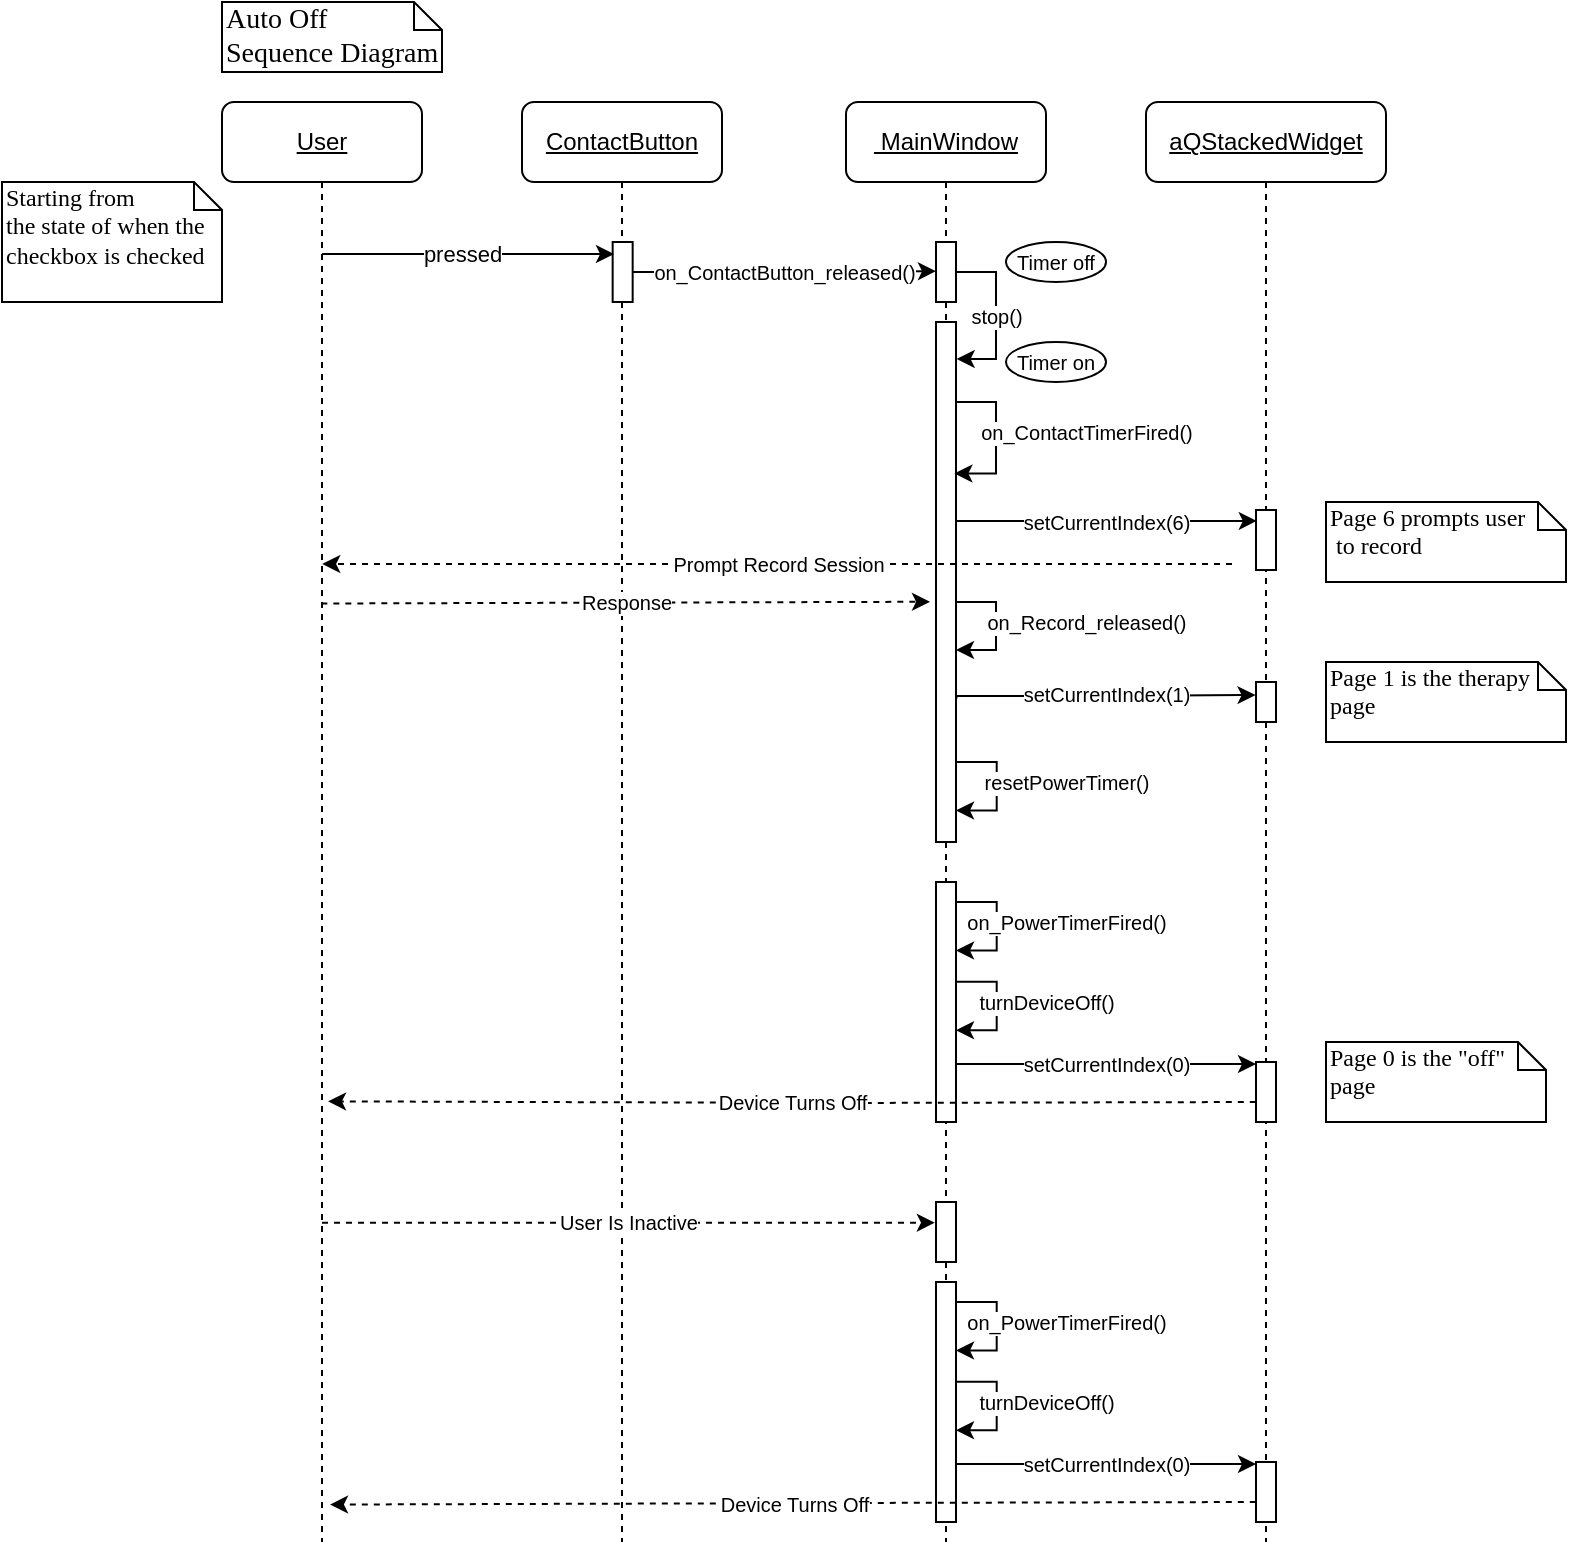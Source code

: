 <mxfile version="15.9.4" type="device"><diagram id="Scy_tJtB7N8xiHCwlLkG" name="Page-1"><mxGraphModel dx="1422" dy="702" grid="1" gridSize="10" guides="1" tooltips="1" connect="1" arrows="1" fold="1" page="1" pageScale="1" pageWidth="850" pageHeight="1100" math="0" shadow="0"><root><mxCell id="0"/><mxCell id="1" parent="0"/><mxCell id="IdRi-EkKLNIlzUSz1pVr-2" value="&lt;u&gt;&lt;font face=&quot;Helvetica&quot;&gt;&amp;nbsp;MainWindow&lt;/font&gt;&lt;/u&gt;" style="shape=umlLifeline;perimeter=lifelinePerimeter;whiteSpace=wrap;html=1;container=1;collapsible=0;recursiveResize=0;outlineConnect=0;rounded=1;shadow=0;comic=0;labelBackgroundColor=none;strokeWidth=1;fontFamily=Verdana;fontSize=12;align=center;" parent="1" vertex="1"><mxGeometry x="432" y="80" width="100" height="720" as="geometry"/></mxCell><mxCell id="IdRi-EkKLNIlzUSz1pVr-25" value="stop()" style="edgeStyle=orthogonalEdgeStyle;rounded=0;orthogonalLoop=1;jettySize=auto;html=1;entryX=1.033;entryY=0.071;entryDx=0;entryDy=0;entryPerimeter=0;fontSize=10;" parent="IdRi-EkKLNIlzUSz1pVr-2" source="IdRi-EkKLNIlzUSz1pVr-22" target="IdRi-EkKLNIlzUSz1pVr-23" edge="1"><mxGeometry relative="1" as="geometry"><Array as="points"><mxPoint x="75" y="85"/><mxPoint x="75" y="129"/></Array></mxGeometry></mxCell><mxCell id="IdRi-EkKLNIlzUSz1pVr-22" value="" style="html=1;points=[];perimeter=orthogonalPerimeter;rounded=0;shadow=0;comic=0;labelBackgroundColor=none;strokeWidth=1;fontFamily=Verdana;fontSize=12;align=center;fillColor=#FFFFFF;" parent="IdRi-EkKLNIlzUSz1pVr-2" vertex="1"><mxGeometry x="45" y="70" width="10" height="30" as="geometry"/></mxCell><mxCell id="IdRi-EkKLNIlzUSz1pVr-23" value="" style="html=1;points=[];perimeter=orthogonalPerimeter;rounded=0;shadow=0;comic=0;labelBackgroundColor=none;strokeWidth=1;fontFamily=Verdana;fontSize=12;align=center;fillColor=#FFFFFF;" parent="IdRi-EkKLNIlzUSz1pVr-2" vertex="1"><mxGeometry x="45" y="110" width="10" height="260" as="geometry"/></mxCell><mxCell id="IdRi-EkKLNIlzUSz1pVr-30" value="on_ContactTimerFired()" style="edgeStyle=orthogonalEdgeStyle;rounded=0;orthogonalLoop=1;jettySize=auto;html=1;entryX=0.92;entryY=0.504;entryDx=0;entryDy=0;entryPerimeter=0;fontSize=10;" parent="IdRi-EkKLNIlzUSz1pVr-2" edge="1"><mxGeometry x="-0.094" y="45" relative="1" as="geometry"><mxPoint x="55" y="150" as="sourcePoint"/><mxPoint x="54.2" y="185.76" as="targetPoint"/><Array as="points"><mxPoint x="75" y="150"/><mxPoint x="75" y="186"/></Array><mxPoint as="offset"/></mxGeometry></mxCell><mxCell id="IdRi-EkKLNIlzUSz1pVr-35" value="on_Record_released()" style="edgeStyle=orthogonalEdgeStyle;rounded=0;orthogonalLoop=1;jettySize=auto;html=1;fontSize=10;" parent="IdRi-EkKLNIlzUSz1pVr-2" source="IdRi-EkKLNIlzUSz1pVr-23" edge="1"><mxGeometry x="-0.062" y="45" relative="1" as="geometry"><mxPoint x="55" y="274" as="targetPoint"/><Array as="points"><mxPoint x="75" y="250"/><mxPoint x="75" y="274"/></Array><mxPoint as="offset"/></mxGeometry></mxCell><mxCell id="IdRi-EkKLNIlzUSz1pVr-39" value="resetPowerTimer()" style="edgeStyle=orthogonalEdgeStyle;rounded=0;orthogonalLoop=1;jettySize=auto;html=1;entryX=0.967;entryY=0.657;entryDx=0;entryDy=0;entryPerimeter=0;fontSize=10;" parent="IdRi-EkKLNIlzUSz1pVr-2" edge="1"><mxGeometry x="-0.072" y="35" relative="1" as="geometry"><mxPoint x="55.33" y="330" as="sourcePoint"/><mxPoint x="55.0" y="354.25" as="targetPoint"/><Array as="points"><mxPoint x="75.33" y="330"/><mxPoint x="75.33" y="354"/></Array><mxPoint as="offset"/></mxGeometry></mxCell><mxCell id="IdRi-EkKLNIlzUSz1pVr-40" value="" style="html=1;points=[];perimeter=orthogonalPerimeter;rounded=0;shadow=0;comic=0;labelBackgroundColor=none;strokeWidth=1;fontFamily=Verdana;fontSize=12;align=center;fillColor=#FFFFFF;" parent="IdRi-EkKLNIlzUSz1pVr-2" vertex="1"><mxGeometry x="45" y="390" width="10" height="120" as="geometry"/></mxCell><mxCell id="IdRi-EkKLNIlzUSz1pVr-41" value="on_PowerTimerFired()" style="edgeStyle=orthogonalEdgeStyle;rounded=0;orthogonalLoop=1;jettySize=auto;html=1;entryX=0.967;entryY=0.657;entryDx=0;entryDy=0;entryPerimeter=0;fontSize=10;" parent="IdRi-EkKLNIlzUSz1pVr-2" edge="1"><mxGeometry x="-0.072" y="35" relative="1" as="geometry"><mxPoint x="55.33" y="400" as="sourcePoint"/><mxPoint x="55.0" y="424.25" as="targetPoint"/><Array as="points"><mxPoint x="75.33" y="400"/><mxPoint x="75.33" y="424"/></Array><mxPoint as="offset"/></mxGeometry></mxCell><mxCell id="IdRi-EkKLNIlzUSz1pVr-42" value="turnDeviceOff()" style="edgeStyle=orthogonalEdgeStyle;rounded=0;orthogonalLoop=1;jettySize=auto;html=1;entryX=0.967;entryY=0.657;entryDx=0;entryDy=0;entryPerimeter=0;fontSize=10;" parent="IdRi-EkKLNIlzUSz1pVr-2" edge="1"><mxGeometry x="-0.067" y="25" relative="1" as="geometry"><mxPoint x="55.33" y="439.85" as="sourcePoint"/><mxPoint x="55.0" y="464.1" as="targetPoint"/><Array as="points"><mxPoint x="75.33" y="439.85"/><mxPoint x="75.33" y="463.85"/></Array><mxPoint as="offset"/></mxGeometry></mxCell><mxCell id="IdRi-EkKLNIlzUSz1pVr-45" value="Device Turns Off" style="edgeStyle=orthogonalEdgeStyle;rounded=0;orthogonalLoop=1;jettySize=auto;html=1;fontSize=10;dashed=1;entryX=0.53;entryY=0.694;entryDx=0;entryDy=0;entryPerimeter=0;" parent="IdRi-EkKLNIlzUSz1pVr-2" target="IdRi-EkKLNIlzUSz1pVr-4" edge="1"><mxGeometry relative="1" as="geometry"><mxPoint x="204.9" y="500" as="sourcePoint"/><mxPoint x="-252" y="500" as="targetPoint"/></mxGeometry></mxCell><mxCell id="IdRi-EkKLNIlzUSz1pVr-53" value="" style="html=1;points=[];perimeter=orthogonalPerimeter;rounded=0;shadow=0;comic=0;labelBackgroundColor=none;strokeWidth=1;fontFamily=Verdana;fontSize=12;align=center;fillColor=#FFFFFF;" parent="IdRi-EkKLNIlzUSz1pVr-2" vertex="1"><mxGeometry x="45" y="590" width="10" height="120" as="geometry"/></mxCell><mxCell id="IdRi-EkKLNIlzUSz1pVr-54" value="on_PowerTimerFired()" style="edgeStyle=orthogonalEdgeStyle;rounded=0;orthogonalLoop=1;jettySize=auto;html=1;entryX=0.967;entryY=0.657;entryDx=0;entryDy=0;entryPerimeter=0;fontSize=10;" parent="IdRi-EkKLNIlzUSz1pVr-2" edge="1"><mxGeometry x="-0.072" y="35" relative="1" as="geometry"><mxPoint x="55.33" y="600" as="sourcePoint"/><mxPoint x="55" y="624.25" as="targetPoint"/><Array as="points"><mxPoint x="75.33" y="600"/><mxPoint x="75.33" y="624"/></Array><mxPoint as="offset"/></mxGeometry></mxCell><mxCell id="IdRi-EkKLNIlzUSz1pVr-55" value="turnDeviceOff()" style="edgeStyle=orthogonalEdgeStyle;rounded=0;orthogonalLoop=1;jettySize=auto;html=1;entryX=0.967;entryY=0.657;entryDx=0;entryDy=0;entryPerimeter=0;fontSize=10;" parent="IdRi-EkKLNIlzUSz1pVr-2" edge="1"><mxGeometry x="-0.067" y="25" relative="1" as="geometry"><mxPoint x="55.33" y="639.85" as="sourcePoint"/><mxPoint x="55" y="664.1" as="targetPoint"/><Array as="points"><mxPoint x="75.33" y="639.85"/><mxPoint x="75.33" y="663.85"/></Array><mxPoint as="offset"/></mxGeometry></mxCell><mxCell id="IdRi-EkKLNIlzUSz1pVr-56" value="Device Turns Off" style="edgeStyle=orthogonalEdgeStyle;rounded=0;orthogonalLoop=1;jettySize=auto;html=1;fontSize=10;dashed=1;entryX=0.54;entryY=0.974;entryDx=0;entryDy=0;entryPerimeter=0;" parent="IdRi-EkKLNIlzUSz1pVr-2" target="IdRi-EkKLNIlzUSz1pVr-4" edge="1"><mxGeometry relative="1" as="geometry"><mxPoint x="204.9" y="700" as="sourcePoint"/><mxPoint x="-250" y="700" as="targetPoint"/></mxGeometry></mxCell><mxCell id="IdRi-EkKLNIlzUSz1pVr-58" value="setCurrentIndex(0)" style="edgeStyle=orthogonalEdgeStyle;rounded=0;orthogonalLoop=1;jettySize=auto;html=1;entryX=0.04;entryY=0.116;entryDx=0;entryDy=0;entryPerimeter=0;fontSize=10;" parent="IdRi-EkKLNIlzUSz1pVr-2" edge="1"><mxGeometry relative="1" as="geometry"><mxPoint x="54.6" y="681.02" as="sourcePoint"/><mxPoint x="205" y="681" as="targetPoint"/><Array as="points"><mxPoint x="129.6" y="680.52"/></Array></mxGeometry></mxCell><mxCell id="IdRi-EkKLNIlzUSz1pVr-59" value="" style="html=1;points=[];perimeter=orthogonalPerimeter;rounded=0;shadow=0;comic=0;labelBackgroundColor=none;strokeWidth=1;fontFamily=Verdana;fontSize=12;align=center;fillColor=#FFFFFF;" parent="IdRi-EkKLNIlzUSz1pVr-2" vertex="1"><mxGeometry x="45" y="550" width="10" height="30" as="geometry"/></mxCell><mxCell id="IdRi-EkKLNIlzUSz1pVr-3" value="&lt;u&gt;&lt;font face=&quot;Helvetica&quot;&gt;aQStackedWidget&lt;/font&gt;&lt;/u&gt;" style="shape=umlLifeline;perimeter=lifelinePerimeter;whiteSpace=wrap;html=1;container=1;collapsible=0;recursiveResize=0;outlineConnect=0;rounded=1;shadow=0;comic=0;labelBackgroundColor=none;strokeWidth=1;fontFamily=Verdana;fontSize=12;align=center;" parent="1" vertex="1"><mxGeometry x="582" y="80" width="120" height="720" as="geometry"/></mxCell><mxCell id="IdRi-EkKLNIlzUSz1pVr-29" value="" style="html=1;points=[];perimeter=orthogonalPerimeter;rounded=0;shadow=0;comic=0;labelBackgroundColor=none;strokeWidth=1;fontFamily=Verdana;fontSize=12;align=center;fillColor=#FFFFFF;" parent="IdRi-EkKLNIlzUSz1pVr-3" vertex="1"><mxGeometry x="55" y="204" width="10" height="30" as="geometry"/></mxCell><mxCell id="IdRi-EkKLNIlzUSz1pVr-43" value="" style="html=1;points=[];perimeter=orthogonalPerimeter;rounded=0;shadow=0;comic=0;labelBackgroundColor=none;strokeWidth=1;fontFamily=Verdana;fontSize=12;align=center;fillColor=#FFFFFF;" parent="IdRi-EkKLNIlzUSz1pVr-3" vertex="1"><mxGeometry x="55" y="480" width="10" height="30" as="geometry"/></mxCell><mxCell id="IdRi-EkKLNIlzUSz1pVr-44" value="setCurrentIndex(0)" style="edgeStyle=orthogonalEdgeStyle;rounded=0;orthogonalLoop=1;jettySize=auto;html=1;entryX=0.04;entryY=0.116;entryDx=0;entryDy=0;entryPerimeter=0;fontSize=10;" parent="IdRi-EkKLNIlzUSz1pVr-3" edge="1"><mxGeometry relative="1" as="geometry"><mxPoint x="-95.4" y="481.02" as="sourcePoint"/><mxPoint x="55.0" y="481" as="targetPoint"/><Array as="points"><mxPoint x="-20.4" y="480.52"/></Array></mxGeometry></mxCell><mxCell id="IdRi-EkKLNIlzUSz1pVr-57" value="" style="html=1;points=[];perimeter=orthogonalPerimeter;rounded=0;shadow=0;comic=0;labelBackgroundColor=none;strokeWidth=1;fontFamily=Verdana;fontSize=12;align=center;fillColor=#FFFFFF;" parent="IdRi-EkKLNIlzUSz1pVr-3" vertex="1"><mxGeometry x="55" y="680" width="10" height="30" as="geometry"/></mxCell><mxCell id="IdRi-EkKLNIlzUSz1pVr-62" value="" style="html=1;points=[];perimeter=orthogonalPerimeter;rounded=0;shadow=0;comic=0;labelBackgroundColor=none;strokeWidth=1;fontFamily=Verdana;fontSize=12;align=center;fillColor=#FFFFFF;" parent="IdRi-EkKLNIlzUSz1pVr-3" vertex="1"><mxGeometry x="55" y="290" width="10" height="20" as="geometry"/></mxCell><mxCell id="IdRi-EkKLNIlzUSz1pVr-4" value="&lt;u&gt;&lt;font face=&quot;Helvetica&quot;&gt;User&lt;/font&gt;&lt;/u&gt;" style="shape=umlLifeline;perimeter=lifelinePerimeter;whiteSpace=wrap;html=1;container=1;collapsible=0;recursiveResize=0;outlineConnect=0;rounded=1;shadow=0;comic=0;labelBackgroundColor=none;strokeWidth=1;fontFamily=Verdana;fontSize=12;align=center;" parent="1" vertex="1"><mxGeometry x="120" y="80" width="100" height="720" as="geometry"/></mxCell><mxCell id="IdRi-EkKLNIlzUSz1pVr-5" value="&lt;font style=&quot;font-size: 14px&quot;&gt;Auto Off &lt;br&gt;Sequence Diagram&lt;/font&gt;" style="shape=note;whiteSpace=wrap;html=1;size=14;verticalAlign=top;align=left;spacingTop=-6;rounded=0;shadow=0;comic=0;labelBackgroundColor=none;strokeWidth=1;fontFamily=Verdana;fontSize=12;fillColor=default;strokeColor=default;fontColor=default;" parent="1" vertex="1"><mxGeometry x="120" y="30" width="110" height="35" as="geometry"/></mxCell><mxCell id="IdRi-EkKLNIlzUSz1pVr-6" value="&lt;u&gt;&lt;font face=&quot;Helvetica&quot;&gt;ContactButton&lt;/font&gt;&lt;/u&gt;" style="shape=umlLifeline;perimeter=lifelinePerimeter;whiteSpace=wrap;html=1;container=1;collapsible=0;recursiveResize=0;outlineConnect=0;rounded=1;shadow=0;comic=0;labelBackgroundColor=none;strokeWidth=1;fontFamily=Verdana;fontSize=12;align=center;" parent="1" vertex="1"><mxGeometry x="270" y="80" width="100" height="720" as="geometry"/></mxCell><mxCell id="IdRi-EkKLNIlzUSz1pVr-13" value="" style="html=1;points=[];perimeter=orthogonalPerimeter;rounded=0;shadow=0;comic=0;labelBackgroundColor=none;strokeWidth=1;fontFamily=Verdana;fontSize=12;align=center;fillColor=#FFFFFF;" parent="IdRi-EkKLNIlzUSz1pVr-6" vertex="1"><mxGeometry x="45.33" y="70" width="10" height="30" as="geometry"/></mxCell><mxCell id="IdRi-EkKLNIlzUSz1pVr-17" value="pressed" style="endArrow=classic;html=1;rounded=0;entryX=0.067;entryY=0.2;entryDx=0;entryDy=0;entryPerimeter=0;" parent="1" edge="1"><mxGeometry x="-0.042" width="50" height="50" relative="1" as="geometry"><mxPoint x="170.1" y="156" as="sourcePoint"/><mxPoint x="316" y="156" as="targetPoint"/><mxPoint as="offset"/></mxGeometry></mxCell><mxCell id="IdRi-EkKLNIlzUSz1pVr-20" value="Starting from &lt;br&gt;the state of when the checkbox is checked&amp;nbsp;" style="shape=note;whiteSpace=wrap;html=1;size=14;verticalAlign=top;align=left;spacingTop=-6;rounded=0;shadow=0;comic=0;labelBackgroundColor=none;strokeWidth=1;fontFamily=Verdana;fontSize=12;fillColor=default;strokeColor=default;fontColor=default;" parent="1" vertex="1"><mxGeometry x="10" y="120" width="110" height="60" as="geometry"/></mxCell><mxCell id="IdRi-EkKLNIlzUSz1pVr-24" value="&lt;font style=&quot;font-size: 10px&quot;&gt;on_ContactButton_released()&lt;/font&gt;" style="edgeStyle=orthogonalEdgeStyle;rounded=0;orthogonalLoop=1;jettySize=auto;html=1;entryX=0;entryY=0.487;entryDx=0;entryDy=0;entryPerimeter=0;" parent="1" source="IdRi-EkKLNIlzUSz1pVr-13" target="IdRi-EkKLNIlzUSz1pVr-22" edge="1"><mxGeometry x="0.003" relative="1" as="geometry"><mxPoint as="offset"/></mxGeometry></mxCell><mxCell id="IdRi-EkKLNIlzUSz1pVr-26" value="Timer off" style="ellipse;whiteSpace=wrap;html=1;fontSize=10;" parent="1" vertex="1"><mxGeometry x="512" y="150" width="50" height="20" as="geometry"/></mxCell><mxCell id="IdRi-EkKLNIlzUSz1pVr-31" value="setCurrentIndex(6)" style="edgeStyle=orthogonalEdgeStyle;rounded=0;orthogonalLoop=1;jettySize=auto;html=1;entryX=0.04;entryY=0.116;entryDx=0;entryDy=0;entryPerimeter=0;fontSize=10;" parent="1" edge="1"><mxGeometry relative="1" as="geometry"><mxPoint x="487" y="289.5" as="sourcePoint"/><mxPoint x="637.4" y="289.48" as="targetPoint"/><Array as="points"><mxPoint x="562" y="289"/></Array></mxGeometry></mxCell><mxCell id="IdRi-EkKLNIlzUSz1pVr-32" value="Prompt Record Session" style="edgeStyle=orthogonalEdgeStyle;rounded=0;orthogonalLoop=1;jettySize=auto;html=1;fontSize=10;dashed=1;" parent="1" edge="1"><mxGeometry relative="1" as="geometry"><mxPoint x="625" y="311" as="sourcePoint"/><mxPoint x="170.1" y="311" as="targetPoint"/></mxGeometry></mxCell><mxCell id="IdRi-EkKLNIlzUSz1pVr-27" value="Timer on" style="ellipse;whiteSpace=wrap;html=1;fontSize=10;" parent="1" vertex="1"><mxGeometry x="512" y="200" width="50" height="20" as="geometry"/></mxCell><mxCell id="IdRi-EkKLNIlzUSz1pVr-33" value="Response" style="endArrow=classic;html=1;rounded=0;dashed=1;fontSize=10;entryX=-0.3;entryY=0.538;entryDx=0;entryDy=0;entryPerimeter=0;" parent="1" target="IdRi-EkKLNIlzUSz1pVr-23" edge="1"><mxGeometry width="50" height="50" relative="1" as="geometry"><mxPoint x="169.667" y="330.75" as="sourcePoint"/><mxPoint x="465" y="330.75" as="targetPoint"/></mxGeometry></mxCell><mxCell id="IdRi-EkKLNIlzUSz1pVr-34" value="Page 6 prompts user&amp;nbsp; &amp;nbsp; &amp;nbsp;to record" style="shape=note;whiteSpace=wrap;html=1;size=14;verticalAlign=top;align=left;spacingTop=-6;rounded=0;shadow=0;comic=0;labelBackgroundColor=none;strokeWidth=1;fontFamily=Verdana;fontSize=12;fillColor=default;strokeColor=default;fontColor=default;" parent="1" vertex="1"><mxGeometry x="672" y="280" width="120" height="40" as="geometry"/></mxCell><mxCell id="IdRi-EkKLNIlzUSz1pVr-38" value="Page 1 is the therapy page" style="shape=note;whiteSpace=wrap;html=1;size=14;verticalAlign=top;align=left;spacingTop=-6;rounded=0;shadow=0;comic=0;labelBackgroundColor=none;strokeWidth=1;fontFamily=Verdana;fontSize=12;fillColor=default;strokeColor=default;fontColor=default;" parent="1" vertex="1"><mxGeometry x="672" y="360" width="120" height="40" as="geometry"/></mxCell><mxCell id="IdRi-EkKLNIlzUSz1pVr-60" value="User Is Inactive" style="endArrow=classic;html=1;rounded=0;fontSize=10;entryX=-0.057;entryY=0.344;entryDx=0;entryDy=0;entryPerimeter=0;dashed=1;" parent="1" source="IdRi-EkKLNIlzUSz1pVr-4" target="IdRi-EkKLNIlzUSz1pVr-59" edge="1"><mxGeometry width="50" height="50" relative="1" as="geometry"><mxPoint x="260" y="690" as="sourcePoint"/><mxPoint x="310" y="640" as="targetPoint"/></mxGeometry></mxCell><mxCell id="IdRi-EkKLNIlzUSz1pVr-61" value="Page 0 is the &quot;off&quot; page" style="shape=note;whiteSpace=wrap;html=1;size=14;verticalAlign=top;align=left;spacingTop=-6;rounded=0;shadow=0;comic=0;labelBackgroundColor=none;strokeWidth=1;fontFamily=Verdana;fontSize=12;fillColor=default;strokeColor=default;fontColor=default;" parent="1" vertex="1"><mxGeometry x="672" y="550" width="110" height="40" as="geometry"/></mxCell><mxCell id="IdRi-EkKLNIlzUSz1pVr-37" value="setCurrentIndex(1)" style="edgeStyle=orthogonalEdgeStyle;rounded=0;orthogonalLoop=1;jettySize=auto;html=1;fontSize=10;entryX=-0.022;entryY=0.225;entryDx=0;entryDy=0;entryPerimeter=0;exitX=1.026;exitY=0.678;exitDx=0;exitDy=0;exitPerimeter=0;" parent="1" edge="1"><mxGeometry x="0.008" y="1" relative="1" as="geometry"><mxPoint x="487.26" y="378.28" as="sourcePoint"/><mxPoint x="636.78" y="376.5" as="targetPoint"/><Array as="points"><mxPoint x="487" y="377"/><mxPoint x="562" y="377"/></Array><mxPoint as="offset"/></mxGeometry></mxCell></root></mxGraphModel></diagram></mxfile>